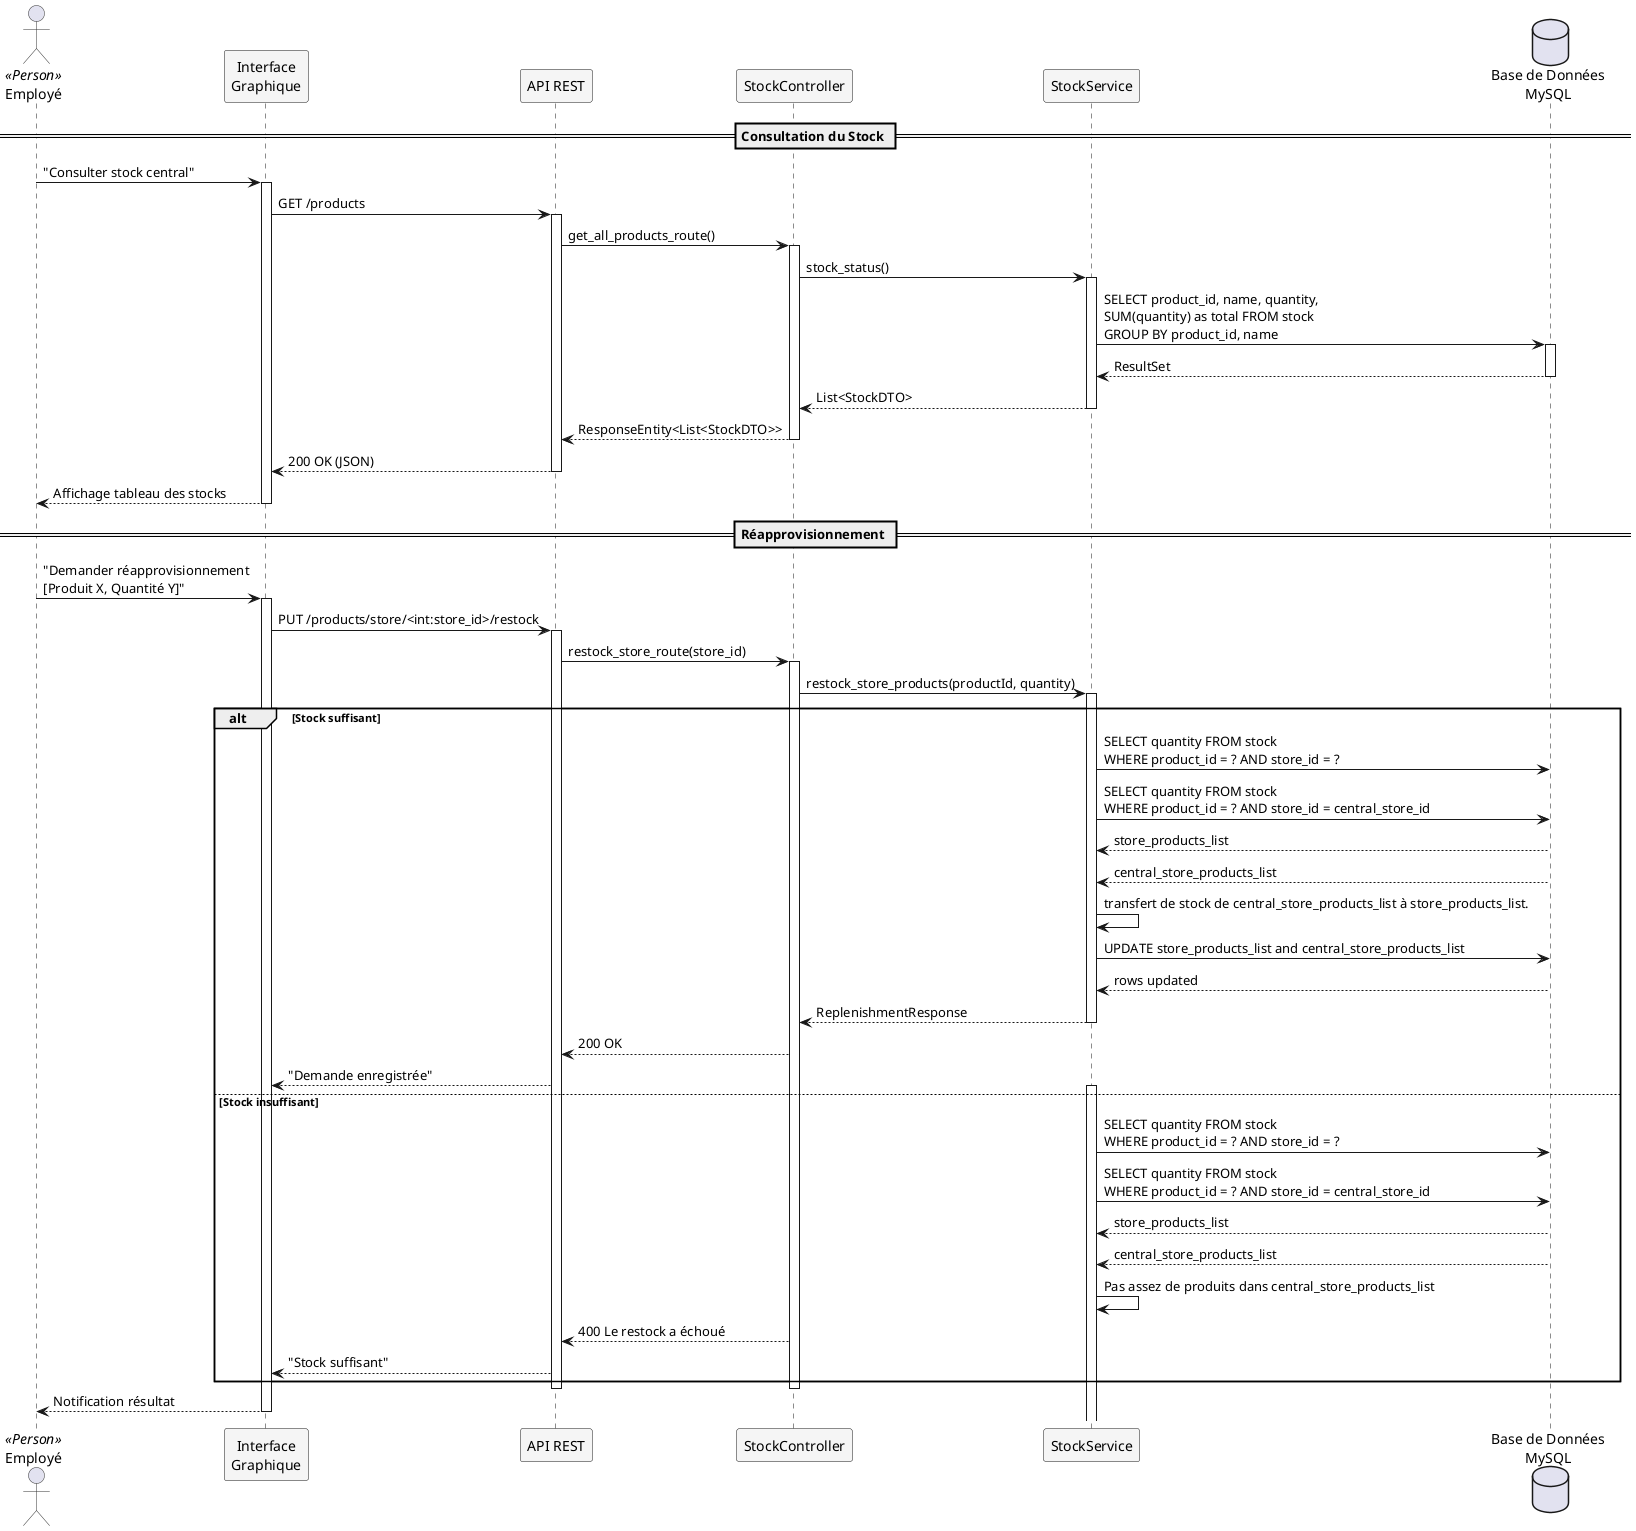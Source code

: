 @startuml UC2 - Consulter le stock et réapprovisionnement

skinparam {
  BackgroundColor #FFFFFF
  ActorBorderColor #333333
  ParticipantBackgroundColor #F5F5F5
  SequenceMessageAlign reverse
}

actor "Employé" as employe <<Person>>
participant "Interface\nGraphique" as interface
participant "API REST" as api
participant "StockController" as controller
participant "StockService" as service
database "Base de Données\nMySQL" as db

== Consultation du Stock ==

employe -> interface : "Consulter stock central"
activate interface
interface -> api : GET /products
activate api
api -> controller : get_all_products_route()
activate controller
controller -> service : stock_status()
activate service
service -> db : SELECT product_id, name, quantity,\nSUM(quantity) as total FROM stock\nGROUP BY product_id, name
activate db
db --> service : ResultSet
deactivate db
service --> controller : List<StockDTO>
deactivate service
controller --> api : ResponseEntity<List<StockDTO>>
deactivate controller
api --> interface : 200 OK (JSON)
deactivate api
interface --> employe : Affichage tableau des stocks
deactivate interface

== Réapprovisionnement ==

employe -> interface : "Demander réapprovisionnement\n[Produit X, Quantité Y]"
activate interface
interface -> api : PUT /products/store/<int:store_id>/restock
activate api
api -> controller : restock_store_route(store_id)
activate controller
controller -> service : restock_store_products(productId, quantity)

alt Stock suffisant
  activate service
  service -> db : SELECT quantity FROM stock\nWHERE product_id = ? AND store_id = ?
  service -> db : SELECT quantity FROM stock\nWHERE product_id = ? AND store_id = central_store_id
  db --> service : store_products_list
  db --> service : central_store_products_list
  service -> service : transfert de stock de central_store_products_list à store_products_list.
  service -> db : UPDATE store_products_list and central_store_products_list
  db --> service : rows updated
  service --> controller : ReplenishmentResponse
  deactivate service
  controller --> api : 200 OK
  api --> interface : "Demande enregistrée"
else Stock insuffisant
  activate service
  service -> db : SELECT quantity FROM stock\nWHERE product_id = ? AND store_id = ?
  service -> db : SELECT quantity FROM stock\nWHERE product_id = ? AND store_id = central_store_id
  db --> service : store_products_list
  db --> service : central_store_products_list
  service -> service : Pas assez de produits dans central_store_products_list

  controller --> api : 400 Le restock a échoué
  api --> interface : "Stock suffisant"
end

deactivate controller
deactivate api
interface --> employe : Notification résultat
deactivate interface

@enduml